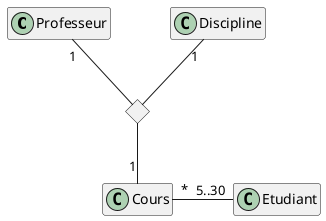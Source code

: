 @startuml "class_diagram"
skinparam nodesep 60
skinparam classAttributeIconSize 0
skinparam groupInheritance 2
skinparam linetype polyline
hide empty methods
hide empty members


class Professeur
class Discipline
class Cours
class Etudiant

<> diamond

Professeur "1" -- diamond
Discipline "1" -- diamond
Cours "1" -u- diamond
Etudiant "5..30" ---l---- "*" Cours

@enduml
